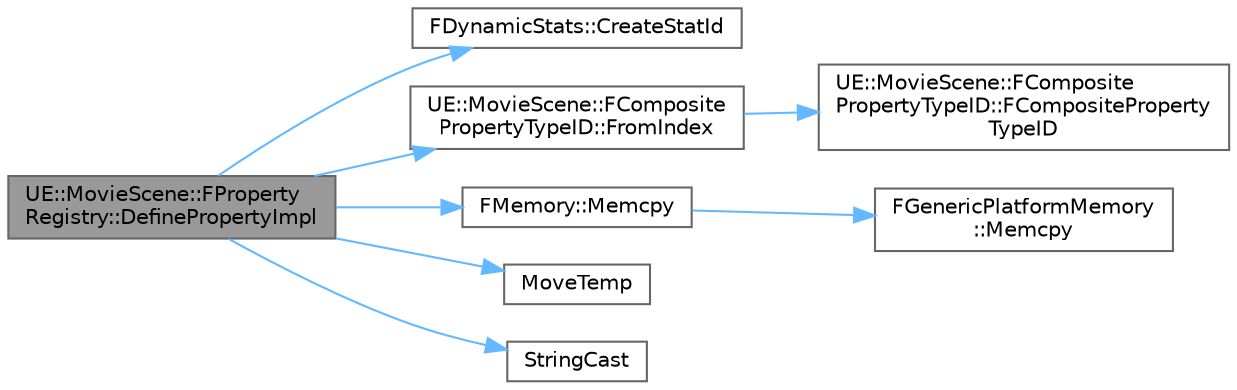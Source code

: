 digraph "UE::MovieScene::FPropertyRegistry::DefinePropertyImpl"
{
 // INTERACTIVE_SVG=YES
 // LATEX_PDF_SIZE
  bgcolor="transparent";
  edge [fontname=Helvetica,fontsize=10,labelfontname=Helvetica,labelfontsize=10];
  node [fontname=Helvetica,fontsize=10,shape=box,height=0.2,width=0.4];
  rankdir="LR";
  Node1 [id="Node000001",label="UE::MovieScene::FProperty\lRegistry::DefinePropertyImpl",height=0.2,width=0.4,color="gray40", fillcolor="grey60", style="filled", fontcolor="black",tooltip="Define a new animatable property type from its components."];
  Node1 -> Node2 [id="edge1_Node000001_Node000002",color="steelblue1",style="solid",tooltip=" "];
  Node2 [id="Node000002",label="FDynamicStats::CreateStatId",height=0.2,width=0.4,color="grey40", fillcolor="white", style="filled",URL="$d5/ded/structFDynamicStats.html#a38ce0121c1c0e3548fa5fd79fa882aa0",tooltip="Create a new stat id and registers it with the stats system."];
  Node1 -> Node3 [id="edge2_Node000001_Node000003",color="steelblue1",style="solid",tooltip=" "];
  Node3 [id="Node000003",label="UE::MovieScene::FComposite\lPropertyTypeID::FromIndex",height=0.2,width=0.4,color="grey40", fillcolor="white", style="filled",URL="$d6/d23/structUE_1_1MovieScene_1_1FCompositePropertyTypeID.html#aecde1fda38d2b345aa08d81e99aefee5",tooltip=" "];
  Node3 -> Node4 [id="edge3_Node000003_Node000004",color="steelblue1",style="solid",tooltip=" "];
  Node4 [id="Node000004",label="UE::MovieScene::FComposite\lPropertyTypeID::FCompositeProperty\lTypeID",height=0.2,width=0.4,color="grey40", fillcolor="white", style="filled",URL="$d6/d23/structUE_1_1MovieScene_1_1FCompositePropertyTypeID.html#aa95d6ce1f7788e096be9b5dd9b0e7834",tooltip=" "];
  Node1 -> Node5 [id="edge4_Node000001_Node000005",color="steelblue1",style="solid",tooltip=" "];
  Node5 [id="Node000005",label="FMemory::Memcpy",height=0.2,width=0.4,color="grey40", fillcolor="white", style="filled",URL="$de/d4a/structFMemory.html#af5c0a2f1987809876d6d72269851e89c",tooltip=" "];
  Node5 -> Node6 [id="edge5_Node000005_Node000006",color="steelblue1",style="solid",tooltip=" "];
  Node6 [id="Node000006",label="FGenericPlatformMemory\l::Memcpy",height=0.2,width=0.4,color="grey40", fillcolor="white", style="filled",URL="$d3/dfd/structFGenericPlatformMemory.html#a13ca9511967a7af8d1c2c3beab1208e2",tooltip=" "];
  Node1 -> Node7 [id="edge6_Node000001_Node000007",color="steelblue1",style="solid",tooltip=" "];
  Node7 [id="Node000007",label="MoveTemp",height=0.2,width=0.4,color="grey40", fillcolor="white", style="filled",URL="$d4/d24/UnrealTemplate_8h.html#ad5e6c049aeb9c9115fec514ba581dbb6",tooltip="MoveTemp will cast a reference to an rvalue reference."];
  Node1 -> Node8 [id="edge7_Node000001_Node000008",color="steelblue1",style="solid",tooltip=" "];
  Node8 [id="Node000008",label="StringCast",height=0.2,width=0.4,color="grey40", fillcolor="white", style="filled",URL="$d3/ddf/StringConv_8h.html#abd427673c153d995de7f1ecb050bd49b",tooltip="StringCast example usage:"];
}
